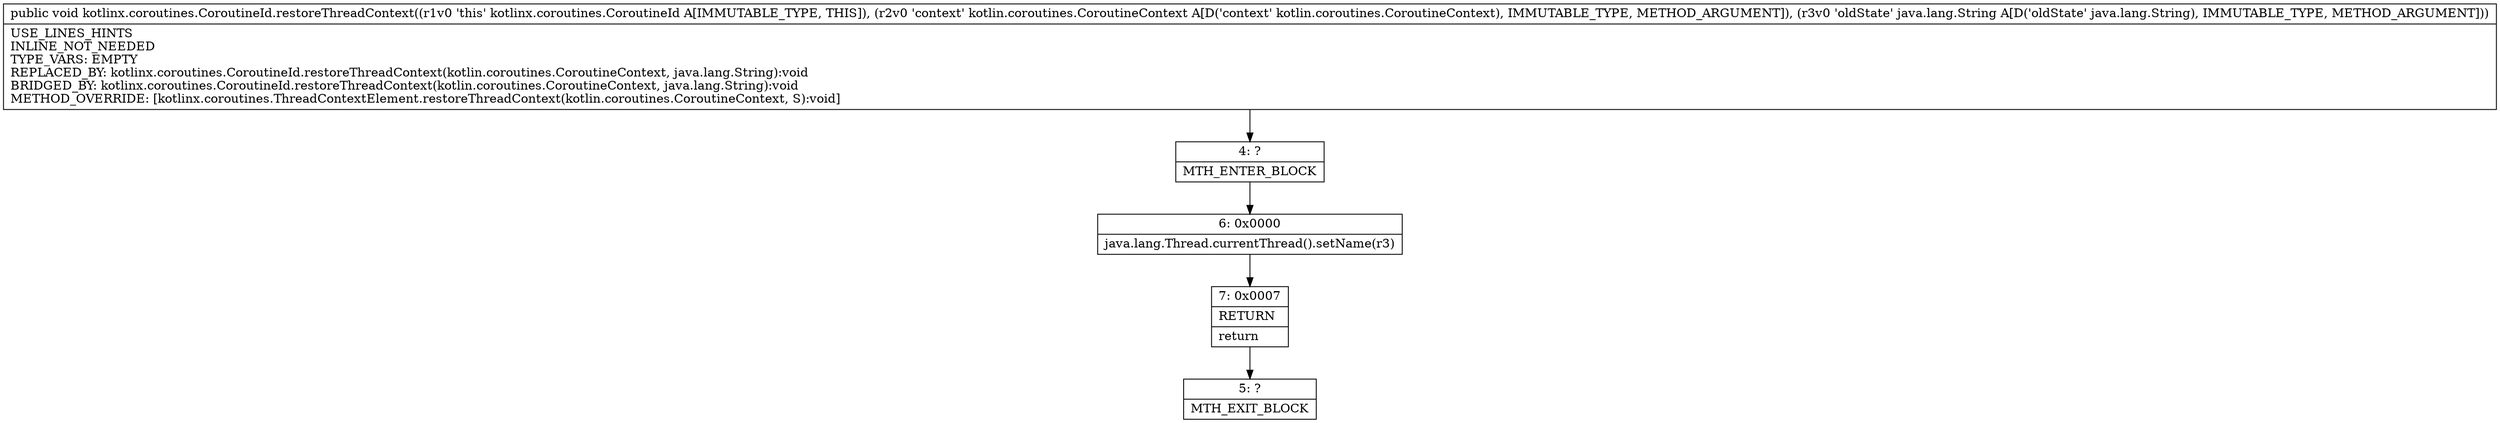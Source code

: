 digraph "CFG forkotlinx.coroutines.CoroutineId.restoreThreadContext(Lkotlin\/coroutines\/CoroutineContext;Ljava\/lang\/String;)V" {
Node_4 [shape=record,label="{4\:\ ?|MTH_ENTER_BLOCK\l}"];
Node_6 [shape=record,label="{6\:\ 0x0000|java.lang.Thread.currentThread().setName(r3)\l}"];
Node_7 [shape=record,label="{7\:\ 0x0007|RETURN\l|return\l}"];
Node_5 [shape=record,label="{5\:\ ?|MTH_EXIT_BLOCK\l}"];
MethodNode[shape=record,label="{public void kotlinx.coroutines.CoroutineId.restoreThreadContext((r1v0 'this' kotlinx.coroutines.CoroutineId A[IMMUTABLE_TYPE, THIS]), (r2v0 'context' kotlin.coroutines.CoroutineContext A[D('context' kotlin.coroutines.CoroutineContext), IMMUTABLE_TYPE, METHOD_ARGUMENT]), (r3v0 'oldState' java.lang.String A[D('oldState' java.lang.String), IMMUTABLE_TYPE, METHOD_ARGUMENT]))  | USE_LINES_HINTS\lINLINE_NOT_NEEDED\lTYPE_VARS: EMPTY\lREPLACED_BY: kotlinx.coroutines.CoroutineId.restoreThreadContext(kotlin.coroutines.CoroutineContext, java.lang.String):void\lBRIDGED_BY: kotlinx.coroutines.CoroutineId.restoreThreadContext(kotlin.coroutines.CoroutineContext, java.lang.String):void\lMETHOD_OVERRIDE: [kotlinx.coroutines.ThreadContextElement.restoreThreadContext(kotlin.coroutines.CoroutineContext, S):void]\l}"];
MethodNode -> Node_4;Node_4 -> Node_6;
Node_6 -> Node_7;
Node_7 -> Node_5;
}

